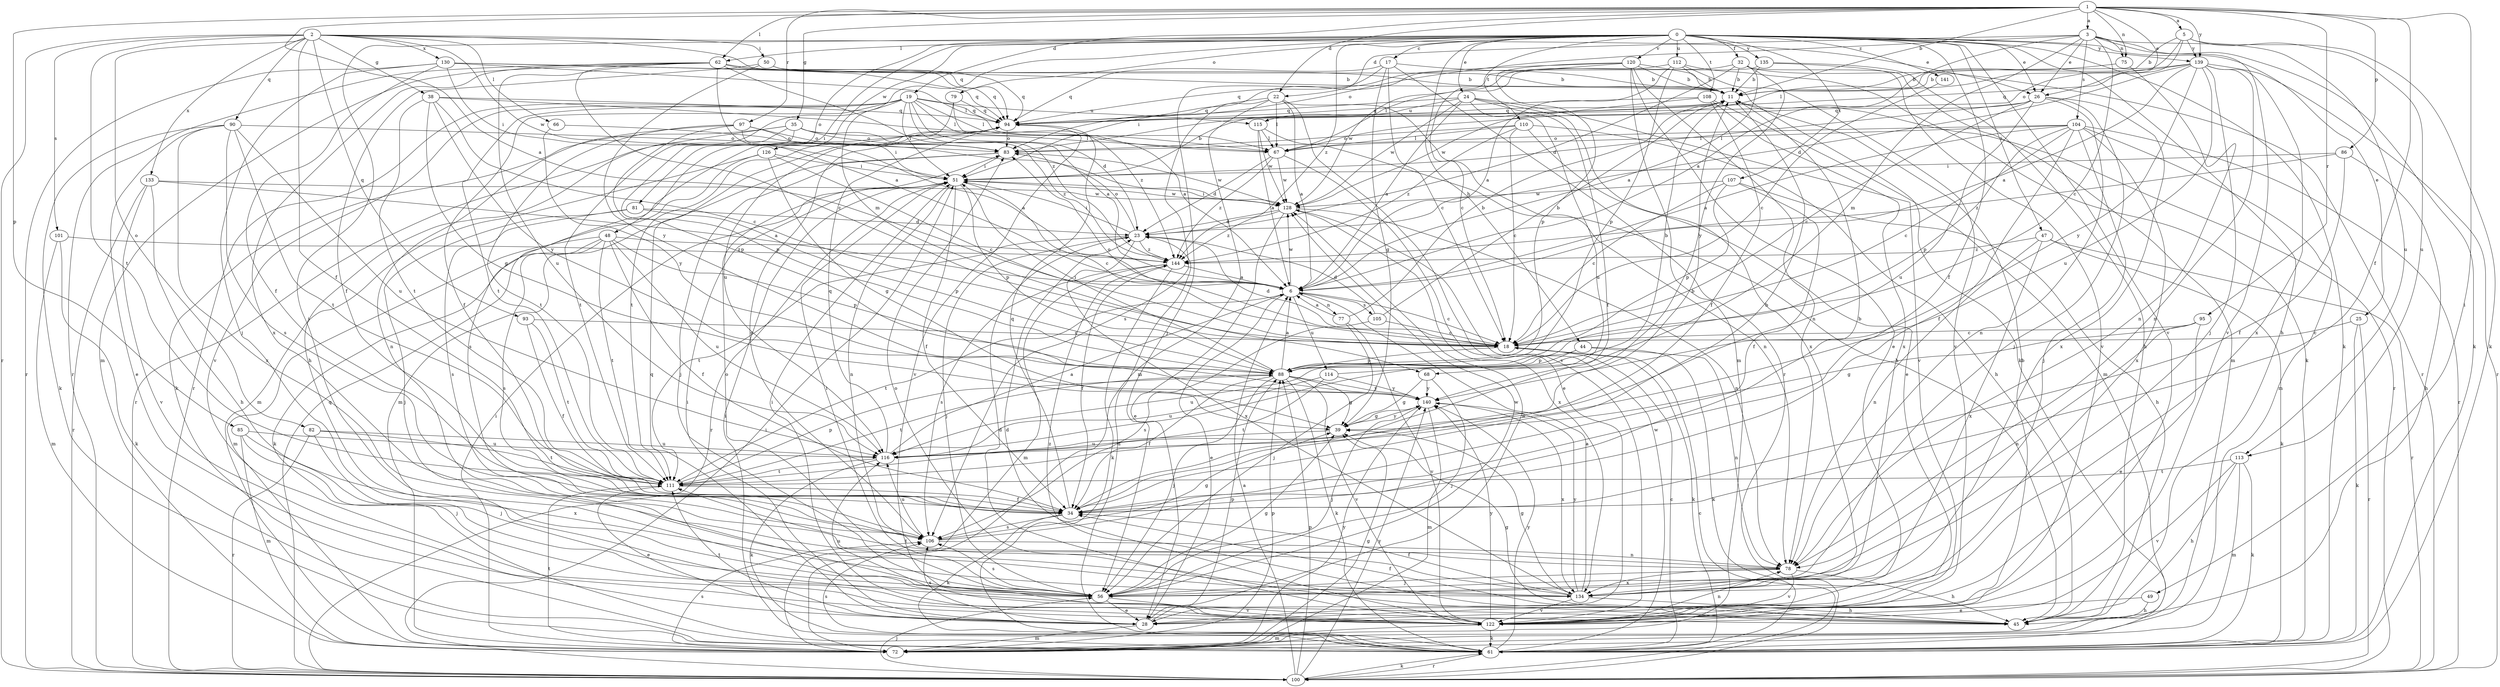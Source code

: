 strict digraph  {
0;
1;
2;
3;
5;
6;
11;
17;
18;
19;
22;
23;
24;
25;
26;
28;
32;
34;
35;
38;
39;
44;
45;
47;
48;
49;
50;
51;
56;
61;
62;
66;
67;
68;
72;
75;
77;
78;
79;
81;
82;
83;
85;
86;
88;
90;
93;
94;
95;
97;
100;
101;
104;
105;
106;
107;
108;
110;
111;
112;
113;
114;
115;
116;
120;
122;
126;
128;
130;
133;
134;
135;
139;
140;
141;
144;
0 -> 17  [label=c];
0 -> 24  [label=e];
0 -> 25  [label=e];
0 -> 26  [label=e];
0 -> 32  [label=f];
0 -> 34  [label=f];
0 -> 44  [label=h];
0 -> 45  [label=h];
0 -> 47  [label=i];
0 -> 48  [label=i];
0 -> 56  [label=j];
0 -> 61  [label=k];
0 -> 62  [label=l];
0 -> 68  [label=m];
0 -> 79  [label=o];
0 -> 81  [label=o];
0 -> 107  [label=t];
0 -> 108  [label=t];
0 -> 110  [label=t];
0 -> 112  [label=u];
0 -> 120  [label=v];
0 -> 122  [label=v];
0 -> 126  [label=w];
0 -> 135  [label=y];
0 -> 139  [label=y];
0 -> 141  [label=z];
0 -> 144  [label=z];
1 -> 3  [label=a];
1 -> 5  [label=a];
1 -> 6  [label=a];
1 -> 11  [label=b];
1 -> 19  [label=d];
1 -> 22  [label=d];
1 -> 26  [label=e];
1 -> 34  [label=f];
1 -> 35  [label=g];
1 -> 49  [label=i];
1 -> 62  [label=l];
1 -> 75  [label=n];
1 -> 85  [label=p];
1 -> 86  [label=p];
1 -> 95  [label=r];
1 -> 97  [label=r];
1 -> 139  [label=y];
2 -> 26  [label=e];
2 -> 34  [label=f];
2 -> 38  [label=g];
2 -> 50  [label=i];
2 -> 66  [label=l];
2 -> 82  [label=o];
2 -> 90  [label=q];
2 -> 93  [label=q];
2 -> 94  [label=q];
2 -> 100  [label=r];
2 -> 101  [label=s];
2 -> 111  [label=t];
2 -> 128  [label=w];
2 -> 130  [label=x];
2 -> 133  [label=x];
3 -> 6  [label=a];
3 -> 18  [label=c];
3 -> 22  [label=d];
3 -> 26  [label=e];
3 -> 61  [label=k];
3 -> 68  [label=m];
3 -> 75  [label=n];
3 -> 83  [label=o];
3 -> 104  [label=s];
3 -> 113  [label=u];
3 -> 122  [label=v];
5 -> 11  [label=b];
5 -> 61  [label=k];
5 -> 67  [label=l];
5 -> 83  [label=o];
5 -> 113  [label=u];
5 -> 139  [label=y];
6 -> 18  [label=c];
6 -> 28  [label=e];
6 -> 77  [label=n];
6 -> 105  [label=s];
6 -> 111  [label=t];
6 -> 114  [label=u];
6 -> 128  [label=w];
11 -> 94  [label=q];
11 -> 100  [label=r];
17 -> 11  [label=b];
17 -> 18  [label=c];
17 -> 39  [label=g];
17 -> 56  [label=j];
17 -> 94  [label=q];
17 -> 100  [label=r];
18 -> 23  [label=d];
18 -> 61  [label=k];
18 -> 83  [label=o];
18 -> 88  [label=p];
19 -> 6  [label=a];
19 -> 23  [label=d];
19 -> 34  [label=f];
19 -> 45  [label=h];
19 -> 51  [label=i];
19 -> 67  [label=l];
19 -> 94  [label=q];
19 -> 100  [label=r];
19 -> 111  [label=t];
19 -> 115  [label=u];
19 -> 122  [label=v];
19 -> 144  [label=z];
22 -> 6  [label=a];
22 -> 45  [label=h];
22 -> 67  [label=l];
22 -> 72  [label=m];
22 -> 94  [label=q];
22 -> 106  [label=s];
22 -> 122  [label=v];
23 -> 51  [label=i];
23 -> 56  [label=j];
23 -> 83  [label=o];
23 -> 111  [label=t];
23 -> 134  [label=x];
23 -> 144  [label=z];
24 -> 6  [label=a];
24 -> 34  [label=f];
24 -> 94  [label=q];
24 -> 115  [label=u];
24 -> 116  [label=u];
24 -> 122  [label=v];
24 -> 128  [label=w];
24 -> 134  [label=x];
25 -> 18  [label=c];
25 -> 61  [label=k];
25 -> 100  [label=r];
26 -> 18  [label=c];
26 -> 51  [label=i];
26 -> 56  [label=j];
26 -> 78  [label=n];
26 -> 94  [label=q];
26 -> 116  [label=u];
26 -> 134  [label=x];
28 -> 51  [label=i];
28 -> 72  [label=m];
28 -> 88  [label=p];
28 -> 94  [label=q];
28 -> 106  [label=s];
28 -> 111  [label=t];
28 -> 128  [label=w];
32 -> 6  [label=a];
32 -> 11  [label=b];
32 -> 23  [label=d];
32 -> 51  [label=i];
32 -> 72  [label=m];
32 -> 100  [label=r];
32 -> 140  [label=y];
34 -> 11  [label=b];
34 -> 61  [label=k];
34 -> 94  [label=q];
34 -> 106  [label=s];
35 -> 61  [label=k];
35 -> 67  [label=l];
35 -> 83  [label=o];
35 -> 88  [label=p];
35 -> 100  [label=r];
35 -> 111  [label=t];
35 -> 144  [label=z];
38 -> 18  [label=c];
38 -> 39  [label=g];
38 -> 67  [label=l];
38 -> 94  [label=q];
38 -> 111  [label=t];
38 -> 140  [label=y];
39 -> 116  [label=u];
39 -> 140  [label=y];
44 -> 61  [label=k];
44 -> 78  [label=n];
44 -> 88  [label=p];
44 -> 116  [label=u];
45 -> 23  [label=d];
45 -> 34  [label=f];
45 -> 39  [label=g];
45 -> 83  [label=o];
47 -> 61  [label=k];
47 -> 78  [label=n];
47 -> 100  [label=r];
47 -> 134  [label=x];
47 -> 144  [label=z];
48 -> 34  [label=f];
48 -> 61  [label=k];
48 -> 72  [label=m];
48 -> 88  [label=p];
48 -> 106  [label=s];
48 -> 111  [label=t];
48 -> 116  [label=u];
48 -> 144  [label=z];
49 -> 28  [label=e];
49 -> 45  [label=h];
50 -> 11  [label=b];
50 -> 34  [label=f];
50 -> 94  [label=q];
50 -> 140  [label=y];
51 -> 11  [label=b];
51 -> 18  [label=c];
51 -> 34  [label=f];
51 -> 78  [label=n];
51 -> 88  [label=p];
51 -> 100  [label=r];
51 -> 128  [label=w];
56 -> 28  [label=e];
56 -> 39  [label=g];
56 -> 51  [label=i];
56 -> 83  [label=o];
56 -> 106  [label=s];
56 -> 122  [label=v];
56 -> 128  [label=w];
61 -> 18  [label=c];
61 -> 23  [label=d];
61 -> 51  [label=i];
61 -> 100  [label=r];
61 -> 106  [label=s];
61 -> 128  [label=w];
61 -> 140  [label=y];
62 -> 6  [label=a];
62 -> 11  [label=b];
62 -> 18  [label=c];
62 -> 72  [label=m];
62 -> 94  [label=q];
62 -> 100  [label=r];
62 -> 116  [label=u];
62 -> 134  [label=x];
62 -> 144  [label=z];
66 -> 83  [label=o];
66 -> 140  [label=y];
67 -> 23  [label=d];
67 -> 28  [label=e];
67 -> 128  [label=w];
67 -> 144  [label=z];
68 -> 39  [label=g];
68 -> 56  [label=j];
68 -> 140  [label=y];
72 -> 39  [label=g];
72 -> 51  [label=i];
72 -> 88  [label=p];
72 -> 106  [label=s];
72 -> 111  [label=t];
72 -> 140  [label=y];
75 -> 11  [label=b];
75 -> 78  [label=n];
77 -> 6  [label=a];
77 -> 11  [label=b];
77 -> 56  [label=j];
77 -> 122  [label=v];
78 -> 45  [label=h];
78 -> 56  [label=j];
78 -> 122  [label=v];
78 -> 134  [label=x];
79 -> 6  [label=a];
79 -> 94  [label=q];
79 -> 116  [label=u];
81 -> 23  [label=d];
81 -> 56  [label=j];
81 -> 88  [label=p];
81 -> 106  [label=s];
82 -> 56  [label=j];
82 -> 100  [label=r];
82 -> 111  [label=t];
82 -> 116  [label=u];
83 -> 51  [label=i];
83 -> 56  [label=j];
83 -> 72  [label=m];
83 -> 128  [label=w];
85 -> 56  [label=j];
85 -> 72  [label=m];
85 -> 116  [label=u];
85 -> 134  [label=x];
86 -> 34  [label=f];
86 -> 45  [label=h];
86 -> 51  [label=i];
86 -> 144  [label=z];
88 -> 6  [label=a];
88 -> 34  [label=f];
88 -> 39  [label=g];
88 -> 51  [label=i];
88 -> 56  [label=j];
88 -> 61  [label=k];
88 -> 111  [label=t];
88 -> 122  [label=v];
88 -> 140  [label=y];
90 -> 28  [label=e];
90 -> 61  [label=k];
90 -> 83  [label=o];
90 -> 106  [label=s];
90 -> 111  [label=t];
90 -> 116  [label=u];
90 -> 134  [label=x];
93 -> 18  [label=c];
93 -> 34  [label=f];
93 -> 111  [label=t];
94 -> 83  [label=o];
94 -> 106  [label=s];
94 -> 111  [label=t];
94 -> 122  [label=v];
95 -> 18  [label=c];
95 -> 28  [label=e];
95 -> 39  [label=g];
95 -> 78  [label=n];
97 -> 6  [label=a];
97 -> 51  [label=i];
97 -> 78  [label=n];
97 -> 83  [label=o];
97 -> 88  [label=p];
97 -> 111  [label=t];
100 -> 6  [label=a];
100 -> 18  [label=c];
100 -> 51  [label=i];
100 -> 56  [label=j];
100 -> 61  [label=k];
100 -> 88  [label=p];
100 -> 94  [label=q];
100 -> 140  [label=y];
101 -> 61  [label=k];
101 -> 72  [label=m];
101 -> 144  [label=z];
104 -> 6  [label=a];
104 -> 18  [label=c];
104 -> 34  [label=f];
104 -> 56  [label=j];
104 -> 67  [label=l];
104 -> 72  [label=m];
104 -> 83  [label=o];
104 -> 88  [label=p];
104 -> 100  [label=r];
104 -> 134  [label=x];
105 -> 11  [label=b];
105 -> 18  [label=c];
105 -> 23  [label=d];
105 -> 106  [label=s];
106 -> 11  [label=b];
106 -> 39  [label=g];
106 -> 78  [label=n];
106 -> 116  [label=u];
107 -> 18  [label=c];
107 -> 34  [label=f];
107 -> 45  [label=h];
107 -> 88  [label=p];
107 -> 128  [label=w];
108 -> 34  [label=f];
108 -> 72  [label=m];
108 -> 94  [label=q];
108 -> 128  [label=w];
108 -> 134  [label=x];
110 -> 18  [label=c];
110 -> 28  [label=e];
110 -> 45  [label=h];
110 -> 67  [label=l];
110 -> 83  [label=o];
110 -> 144  [label=z];
111 -> 11  [label=b];
111 -> 28  [label=e];
111 -> 34  [label=f];
111 -> 88  [label=p];
112 -> 6  [label=a];
112 -> 11  [label=b];
112 -> 61  [label=k];
112 -> 88  [label=p];
112 -> 122  [label=v];
112 -> 128  [label=w];
113 -> 45  [label=h];
113 -> 61  [label=k];
113 -> 72  [label=m];
113 -> 111  [label=t];
113 -> 122  [label=v];
114 -> 11  [label=b];
114 -> 111  [label=t];
114 -> 116  [label=u];
114 -> 140  [label=y];
115 -> 6  [label=a];
115 -> 67  [label=l];
115 -> 78  [label=n];
115 -> 128  [label=w];
116 -> 6  [label=a];
116 -> 61  [label=k];
116 -> 94  [label=q];
116 -> 111  [label=t];
120 -> 11  [label=b];
120 -> 18  [label=c];
120 -> 28  [label=e];
120 -> 61  [label=k];
120 -> 72  [label=m];
120 -> 78  [label=n];
120 -> 88  [label=p];
120 -> 94  [label=q];
122 -> 11  [label=b];
122 -> 23  [label=d];
122 -> 51  [label=i];
122 -> 61  [label=k];
122 -> 72  [label=m];
122 -> 78  [label=n];
122 -> 116  [label=u];
122 -> 140  [label=y];
122 -> 144  [label=z];
126 -> 18  [label=c];
126 -> 39  [label=g];
126 -> 51  [label=i];
126 -> 72  [label=m];
126 -> 106  [label=s];
128 -> 23  [label=d];
128 -> 28  [label=e];
128 -> 51  [label=i];
128 -> 78  [label=n];
128 -> 134  [label=x];
128 -> 144  [label=z];
130 -> 11  [label=b];
130 -> 34  [label=f];
130 -> 51  [label=i];
130 -> 56  [label=j];
130 -> 67  [label=l];
130 -> 94  [label=q];
130 -> 100  [label=r];
133 -> 6  [label=a];
133 -> 45  [label=h];
133 -> 100  [label=r];
133 -> 122  [label=v];
133 -> 128  [label=w];
134 -> 6  [label=a];
134 -> 34  [label=f];
134 -> 39  [label=g];
134 -> 45  [label=h];
134 -> 111  [label=t];
134 -> 122  [label=v];
134 -> 140  [label=y];
135 -> 11  [label=b];
135 -> 45  [label=h];
135 -> 67  [label=l];
135 -> 122  [label=v];
139 -> 6  [label=a];
139 -> 11  [label=b];
139 -> 23  [label=d];
139 -> 56  [label=j];
139 -> 78  [label=n];
139 -> 94  [label=q];
139 -> 100  [label=r];
139 -> 116  [label=u];
139 -> 134  [label=x];
139 -> 140  [label=y];
140 -> 39  [label=g];
140 -> 56  [label=j];
140 -> 72  [label=m];
140 -> 134  [label=x];
141 -> 18  [label=c];
144 -> 6  [label=a];
144 -> 34  [label=f];
144 -> 61  [label=k];
144 -> 72  [label=m];
144 -> 106  [label=s];
}
